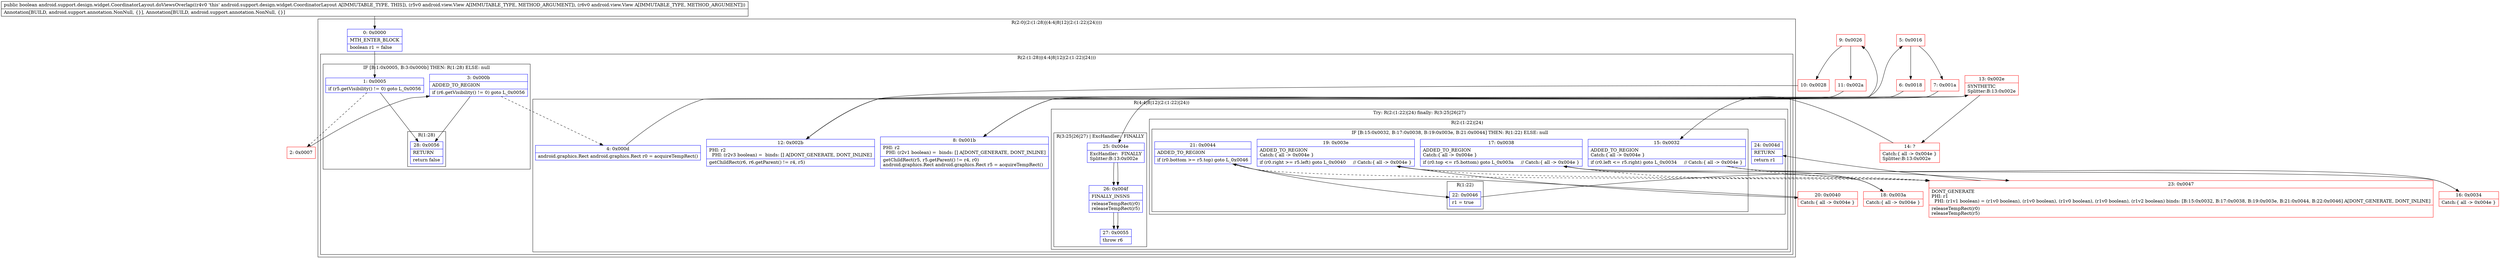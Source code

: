 digraph "CFG forandroid.support.design.widget.CoordinatorLayout.doViewsOverlap(Landroid\/view\/View;Landroid\/view\/View;)Z" {
subgraph cluster_Region_916508684 {
label = "R(2:0|(2:(1:28)|(4:4|8|12|(2:(1:22)|24))))";
node [shape=record,color=blue];
Node_0 [shape=record,label="{0\:\ 0x0000|MTH_ENTER_BLOCK\l|boolean r1 = false\l}"];
subgraph cluster_Region_964075315 {
label = "R(2:(1:28)|(4:4|8|12|(2:(1:22)|24)))";
node [shape=record,color=blue];
subgraph cluster_IfRegion_599755795 {
label = "IF [B:1:0x0005, B:3:0x000b] THEN: R(1:28) ELSE: null";
node [shape=record,color=blue];
Node_1 [shape=record,label="{1\:\ 0x0005|if (r5.getVisibility() != 0) goto L_0x0056\l}"];
Node_3 [shape=record,label="{3\:\ 0x000b|ADDED_TO_REGION\l|if (r6.getVisibility() != 0) goto L_0x0056\l}"];
subgraph cluster_Region_1991962431 {
label = "R(1:28)";
node [shape=record,color=blue];
Node_28 [shape=record,label="{28\:\ 0x0056|RETURN\l|return false\l}"];
}
}
subgraph cluster_Region_150613831 {
label = "R(4:4|8|12|(2:(1:22)|24))";
node [shape=record,color=blue];
Node_4 [shape=record,label="{4\:\ 0x000d|android.graphics.Rect android.graphics.Rect r0 = acquireTempRect()\l}"];
Node_8 [shape=record,label="{8\:\ 0x001b|PHI: r2 \l  PHI: (r2v1 boolean) =  binds: [] A[DONT_GENERATE, DONT_INLINE]\l|getChildRect(r5, r5.getParent() != r4, r0)\landroid.graphics.Rect android.graphics.Rect r5 = acquireTempRect()\l}"];
Node_12 [shape=record,label="{12\:\ 0x002b|PHI: r2 \l  PHI: (r2v3 boolean) =  binds: [] A[DONT_GENERATE, DONT_INLINE]\l|getChildRect(r6, r6.getParent() != r4, r5)\l}"];
subgraph cluster_TryCatchRegion_1335866298 {
label = "Try: R(2:(1:22)|24) finally: R(3:25|26|27)";
node [shape=record,color=blue];
subgraph cluster_Region_764118711 {
label = "R(2:(1:22)|24)";
node [shape=record,color=blue];
subgraph cluster_IfRegion_954904292 {
label = "IF [B:15:0x0032, B:17:0x0038, B:19:0x003e, B:21:0x0044] THEN: R(1:22) ELSE: null";
node [shape=record,color=blue];
Node_15 [shape=record,label="{15\:\ 0x0032|ADDED_TO_REGION\lCatch:\{ all \-\> 0x004e \}\l|if (r0.left \<= r5.right) goto L_0x0034     \/\/ Catch:\{ all \-\> 0x004e \}\l}"];
Node_17 [shape=record,label="{17\:\ 0x0038|ADDED_TO_REGION\lCatch:\{ all \-\> 0x004e \}\l|if (r0.top \<= r5.bottom) goto L_0x003a     \/\/ Catch:\{ all \-\> 0x004e \}\l}"];
Node_19 [shape=record,label="{19\:\ 0x003e|ADDED_TO_REGION\lCatch:\{ all \-\> 0x004e \}\l|if (r0.right \>= r5.left) goto L_0x0040     \/\/ Catch:\{ all \-\> 0x004e \}\l}"];
Node_21 [shape=record,label="{21\:\ 0x0044|ADDED_TO_REGION\l|if (r0.bottom \>= r5.top) goto L_0x0046\l}"];
subgraph cluster_Region_1455209738 {
label = "R(1:22)";
node [shape=record,color=blue];
Node_22 [shape=record,label="{22\:\ 0x0046|r1 = true\l}"];
}
}
Node_24 [shape=record,label="{24\:\ 0x004d|RETURN\l|return r1\l}"];
}
subgraph cluster_Region_193789982 {
label = "R(3:25|26|27) | ExcHandler:  FINALLY\l";
node [shape=record,color=blue];
Node_25 [shape=record,label="{25\:\ 0x004e|ExcHandler:  FINALLY\lSplitter:B:13:0x002e\l}"];
Node_26 [shape=record,label="{26\:\ 0x004f|FINALLY_INSNS\l|releaseTempRect(r0)\lreleaseTempRect(r5)\l}"];
Node_27 [shape=record,label="{27\:\ 0x0055|throw r6\l}"];
}
}
}
}
}
subgraph cluster_Region_193789982 {
label = "R(3:25|26|27) | ExcHandler:  FINALLY\l";
node [shape=record,color=blue];
Node_25 [shape=record,label="{25\:\ 0x004e|ExcHandler:  FINALLY\lSplitter:B:13:0x002e\l}"];
Node_26 [shape=record,label="{26\:\ 0x004f|FINALLY_INSNS\l|releaseTempRect(r0)\lreleaseTempRect(r5)\l}"];
Node_27 [shape=record,label="{27\:\ 0x0055|throw r6\l}"];
}
Node_2 [shape=record,color=red,label="{2\:\ 0x0007}"];
Node_5 [shape=record,color=red,label="{5\:\ 0x0016}"];
Node_6 [shape=record,color=red,label="{6\:\ 0x0018}"];
Node_7 [shape=record,color=red,label="{7\:\ 0x001a}"];
Node_9 [shape=record,color=red,label="{9\:\ 0x0026}"];
Node_10 [shape=record,color=red,label="{10\:\ 0x0028}"];
Node_11 [shape=record,color=red,label="{11\:\ 0x002a}"];
Node_13 [shape=record,color=red,label="{13\:\ 0x002e|SYNTHETIC\lSplitter:B:13:0x002e\l}"];
Node_14 [shape=record,color=red,label="{14\:\ ?|Catch:\{ all \-\> 0x004e \}\lSplitter:B:13:0x002e\l}"];
Node_16 [shape=record,color=red,label="{16\:\ 0x0034|Catch:\{ all \-\> 0x004e \}\l}"];
Node_18 [shape=record,color=red,label="{18\:\ 0x003a|Catch:\{ all \-\> 0x004e \}\l}"];
Node_20 [shape=record,color=red,label="{20\:\ 0x0040|Catch:\{ all \-\> 0x004e \}\l}"];
Node_23 [shape=record,color=red,label="{23\:\ 0x0047|DONT_GENERATE\lPHI: r1 \l  PHI: (r1v1 boolean) = (r1v0 boolean), (r1v0 boolean), (r1v0 boolean), (r1v0 boolean), (r1v2 boolean) binds: [B:15:0x0032, B:17:0x0038, B:19:0x003e, B:21:0x0044, B:22:0x0046] A[DONT_GENERATE, DONT_INLINE]\l|releaseTempRect(r0)\lreleaseTempRect(r5)\l}"];
MethodNode[shape=record,label="{public boolean android.support.design.widget.CoordinatorLayout.doViewsOverlap((r4v0 'this' android.support.design.widget.CoordinatorLayout A[IMMUTABLE_TYPE, THIS]), (r5v0 android.view.View A[IMMUTABLE_TYPE, METHOD_ARGUMENT]), (r6v0 android.view.View A[IMMUTABLE_TYPE, METHOD_ARGUMENT]))  | Annotation[BUILD, android.support.annotation.NonNull, \{\}], Annotation[BUILD, android.support.annotation.NonNull, \{\}]\l}"];
MethodNode -> Node_0;
Node_0 -> Node_1;
Node_1 -> Node_2[style=dashed];
Node_1 -> Node_28;
Node_3 -> Node_4[style=dashed];
Node_3 -> Node_28;
Node_4 -> Node_5;
Node_8 -> Node_9;
Node_12 -> Node_13;
Node_15 -> Node_16;
Node_15 -> Node_23[style=dashed];
Node_17 -> Node_18;
Node_17 -> Node_23[style=dashed];
Node_19 -> Node_20;
Node_19 -> Node_23[style=dashed];
Node_21 -> Node_22;
Node_21 -> Node_23[style=dashed];
Node_22 -> Node_23;
Node_25 -> Node_26;
Node_26 -> Node_27;
Node_25 -> Node_26;
Node_26 -> Node_27;
Node_2 -> Node_3;
Node_5 -> Node_6;
Node_5 -> Node_7;
Node_6 -> Node_8;
Node_7 -> Node_8;
Node_9 -> Node_10;
Node_9 -> Node_11;
Node_10 -> Node_12;
Node_11 -> Node_12;
Node_13 -> Node_14;
Node_13 -> Node_25;
Node_14 -> Node_15;
Node_16 -> Node_17;
Node_18 -> Node_19;
Node_20 -> Node_21;
Node_23 -> Node_24;
}

